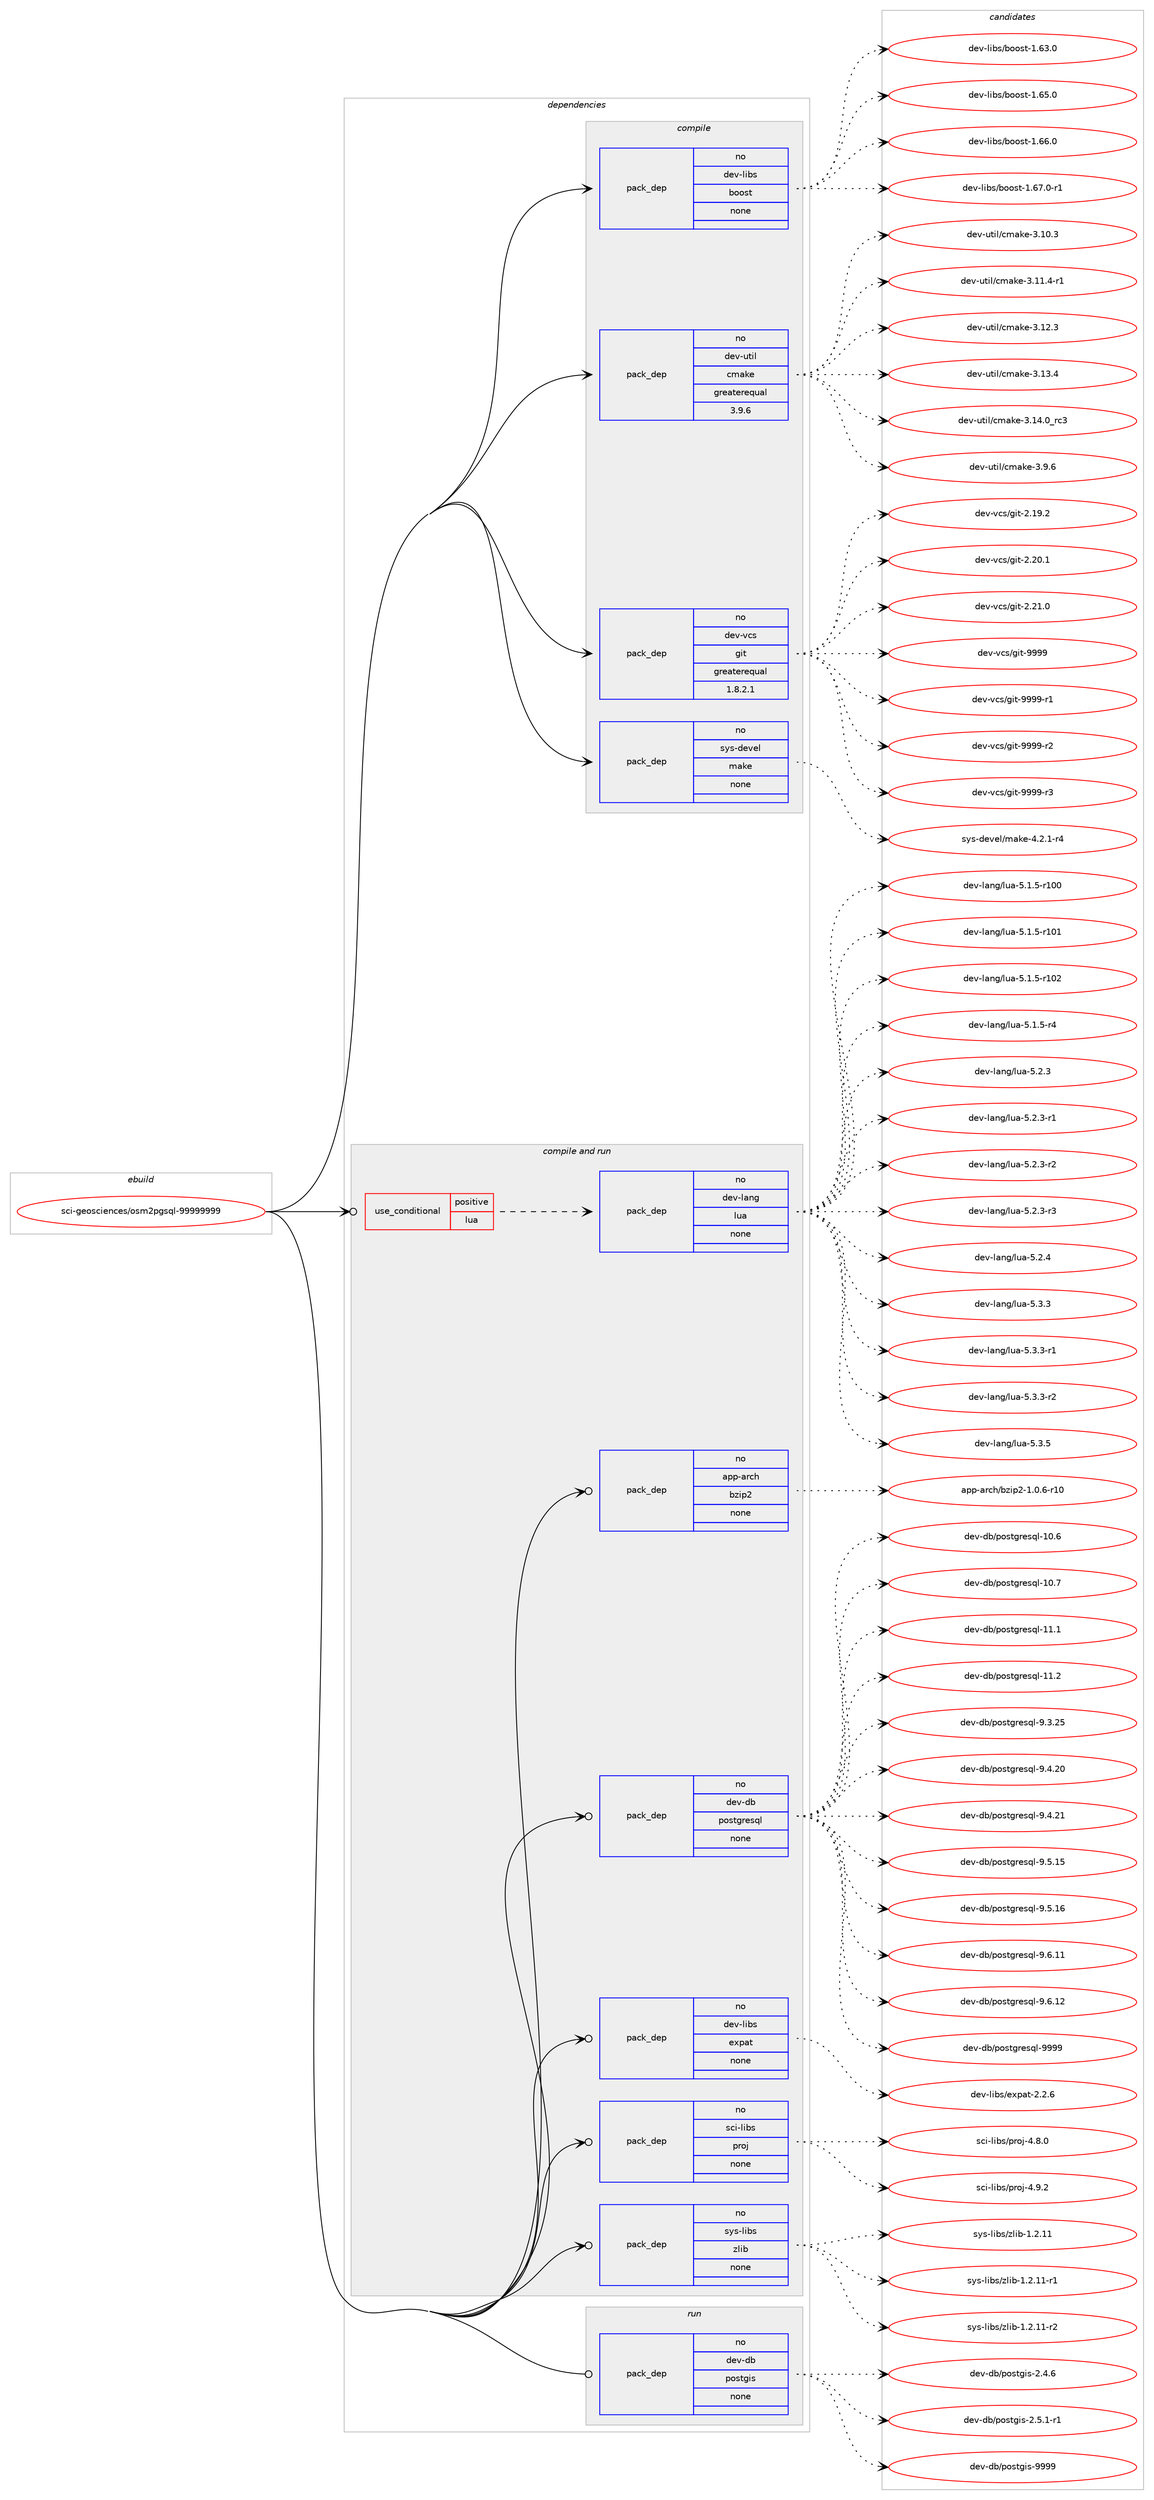 digraph prolog {

# *************
# Graph options
# *************

newrank=true;
concentrate=true;
compound=true;
graph [rankdir=LR,fontname=Helvetica,fontsize=10,ranksep=1.5];#, ranksep=2.5, nodesep=0.2];
edge  [arrowhead=vee];
node  [fontname=Helvetica,fontsize=10];

# **********
# The ebuild
# **********

subgraph cluster_leftcol {
color=gray;
rank=same;
label=<<i>ebuild</i>>;
id [label="sci-geosciences/osm2pgsql-99999999", color=red, width=4, href="../sci-geosciences/osm2pgsql-99999999.svg"];
}

# ****************
# The dependencies
# ****************

subgraph cluster_midcol {
color=gray;
label=<<i>dependencies</i>>;
subgraph cluster_compile {
fillcolor="#eeeeee";
style=filled;
label=<<i>compile</i>>;
subgraph pack1210908 {
dependency1691487 [label=<<TABLE BORDER="0" CELLBORDER="1" CELLSPACING="0" CELLPADDING="4" WIDTH="220"><TR><TD ROWSPAN="6" CELLPADDING="30">pack_dep</TD></TR><TR><TD WIDTH="110">no</TD></TR><TR><TD>dev-libs</TD></TR><TR><TD>boost</TD></TR><TR><TD>none</TD></TR><TR><TD></TD></TR></TABLE>>, shape=none, color=blue];
}
id:e -> dependency1691487:w [weight=20,style="solid",arrowhead="vee"];
subgraph pack1210909 {
dependency1691488 [label=<<TABLE BORDER="0" CELLBORDER="1" CELLSPACING="0" CELLPADDING="4" WIDTH="220"><TR><TD ROWSPAN="6" CELLPADDING="30">pack_dep</TD></TR><TR><TD WIDTH="110">no</TD></TR><TR><TD>dev-util</TD></TR><TR><TD>cmake</TD></TR><TR><TD>greaterequal</TD></TR><TR><TD>3.9.6</TD></TR></TABLE>>, shape=none, color=blue];
}
id:e -> dependency1691488:w [weight=20,style="solid",arrowhead="vee"];
subgraph pack1210910 {
dependency1691489 [label=<<TABLE BORDER="0" CELLBORDER="1" CELLSPACING="0" CELLPADDING="4" WIDTH="220"><TR><TD ROWSPAN="6" CELLPADDING="30">pack_dep</TD></TR><TR><TD WIDTH="110">no</TD></TR><TR><TD>dev-vcs</TD></TR><TR><TD>git</TD></TR><TR><TD>greaterequal</TD></TR><TR><TD>1.8.2.1</TD></TR></TABLE>>, shape=none, color=blue];
}
id:e -> dependency1691489:w [weight=20,style="solid",arrowhead="vee"];
subgraph pack1210911 {
dependency1691490 [label=<<TABLE BORDER="0" CELLBORDER="1" CELLSPACING="0" CELLPADDING="4" WIDTH="220"><TR><TD ROWSPAN="6" CELLPADDING="30">pack_dep</TD></TR><TR><TD WIDTH="110">no</TD></TR><TR><TD>sys-devel</TD></TR><TR><TD>make</TD></TR><TR><TD>none</TD></TR><TR><TD></TD></TR></TABLE>>, shape=none, color=blue];
}
id:e -> dependency1691490:w [weight=20,style="solid",arrowhead="vee"];
}
subgraph cluster_compileandrun {
fillcolor="#eeeeee";
style=filled;
label=<<i>compile and run</i>>;
subgraph cond452871 {
dependency1691491 [label=<<TABLE BORDER="0" CELLBORDER="1" CELLSPACING="0" CELLPADDING="4"><TR><TD ROWSPAN="3" CELLPADDING="10">use_conditional</TD></TR><TR><TD>positive</TD></TR><TR><TD>lua</TD></TR></TABLE>>, shape=none, color=red];
subgraph pack1210912 {
dependency1691492 [label=<<TABLE BORDER="0" CELLBORDER="1" CELLSPACING="0" CELLPADDING="4" WIDTH="220"><TR><TD ROWSPAN="6" CELLPADDING="30">pack_dep</TD></TR><TR><TD WIDTH="110">no</TD></TR><TR><TD>dev-lang</TD></TR><TR><TD>lua</TD></TR><TR><TD>none</TD></TR><TR><TD></TD></TR></TABLE>>, shape=none, color=blue];
}
dependency1691491:e -> dependency1691492:w [weight=20,style="dashed",arrowhead="vee"];
}
id:e -> dependency1691491:w [weight=20,style="solid",arrowhead="odotvee"];
subgraph pack1210913 {
dependency1691493 [label=<<TABLE BORDER="0" CELLBORDER="1" CELLSPACING="0" CELLPADDING="4" WIDTH="220"><TR><TD ROWSPAN="6" CELLPADDING="30">pack_dep</TD></TR><TR><TD WIDTH="110">no</TD></TR><TR><TD>app-arch</TD></TR><TR><TD>bzip2</TD></TR><TR><TD>none</TD></TR><TR><TD></TD></TR></TABLE>>, shape=none, color=blue];
}
id:e -> dependency1691493:w [weight=20,style="solid",arrowhead="odotvee"];
subgraph pack1210914 {
dependency1691494 [label=<<TABLE BORDER="0" CELLBORDER="1" CELLSPACING="0" CELLPADDING="4" WIDTH="220"><TR><TD ROWSPAN="6" CELLPADDING="30">pack_dep</TD></TR><TR><TD WIDTH="110">no</TD></TR><TR><TD>dev-db</TD></TR><TR><TD>postgresql</TD></TR><TR><TD>none</TD></TR><TR><TD></TD></TR></TABLE>>, shape=none, color=blue];
}
id:e -> dependency1691494:w [weight=20,style="solid",arrowhead="odotvee"];
subgraph pack1210915 {
dependency1691495 [label=<<TABLE BORDER="0" CELLBORDER="1" CELLSPACING="0" CELLPADDING="4" WIDTH="220"><TR><TD ROWSPAN="6" CELLPADDING="30">pack_dep</TD></TR><TR><TD WIDTH="110">no</TD></TR><TR><TD>dev-libs</TD></TR><TR><TD>expat</TD></TR><TR><TD>none</TD></TR><TR><TD></TD></TR></TABLE>>, shape=none, color=blue];
}
id:e -> dependency1691495:w [weight=20,style="solid",arrowhead="odotvee"];
subgraph pack1210916 {
dependency1691496 [label=<<TABLE BORDER="0" CELLBORDER="1" CELLSPACING="0" CELLPADDING="4" WIDTH="220"><TR><TD ROWSPAN="6" CELLPADDING="30">pack_dep</TD></TR><TR><TD WIDTH="110">no</TD></TR><TR><TD>sci-libs</TD></TR><TR><TD>proj</TD></TR><TR><TD>none</TD></TR><TR><TD></TD></TR></TABLE>>, shape=none, color=blue];
}
id:e -> dependency1691496:w [weight=20,style="solid",arrowhead="odotvee"];
subgraph pack1210917 {
dependency1691497 [label=<<TABLE BORDER="0" CELLBORDER="1" CELLSPACING="0" CELLPADDING="4" WIDTH="220"><TR><TD ROWSPAN="6" CELLPADDING="30">pack_dep</TD></TR><TR><TD WIDTH="110">no</TD></TR><TR><TD>sys-libs</TD></TR><TR><TD>zlib</TD></TR><TR><TD>none</TD></TR><TR><TD></TD></TR></TABLE>>, shape=none, color=blue];
}
id:e -> dependency1691497:w [weight=20,style="solid",arrowhead="odotvee"];
}
subgraph cluster_run {
fillcolor="#eeeeee";
style=filled;
label=<<i>run</i>>;
subgraph pack1210918 {
dependency1691498 [label=<<TABLE BORDER="0" CELLBORDER="1" CELLSPACING="0" CELLPADDING="4" WIDTH="220"><TR><TD ROWSPAN="6" CELLPADDING="30">pack_dep</TD></TR><TR><TD WIDTH="110">no</TD></TR><TR><TD>dev-db</TD></TR><TR><TD>postgis</TD></TR><TR><TD>none</TD></TR><TR><TD></TD></TR></TABLE>>, shape=none, color=blue];
}
id:e -> dependency1691498:w [weight=20,style="solid",arrowhead="odot"];
}
}

# **************
# The candidates
# **************

subgraph cluster_choices {
rank=same;
color=gray;
label=<<i>candidates</i>>;

subgraph choice1210908 {
color=black;
nodesep=1;
choice1001011184510810598115479811111111511645494654514648 [label="dev-libs/boost-1.63.0", color=red, width=4,href="../dev-libs/boost-1.63.0.svg"];
choice1001011184510810598115479811111111511645494654534648 [label="dev-libs/boost-1.65.0", color=red, width=4,href="../dev-libs/boost-1.65.0.svg"];
choice1001011184510810598115479811111111511645494654544648 [label="dev-libs/boost-1.66.0", color=red, width=4,href="../dev-libs/boost-1.66.0.svg"];
choice10010111845108105981154798111111115116454946545546484511449 [label="dev-libs/boost-1.67.0-r1", color=red, width=4,href="../dev-libs/boost-1.67.0-r1.svg"];
dependency1691487:e -> choice1001011184510810598115479811111111511645494654514648:w [style=dotted,weight="100"];
dependency1691487:e -> choice1001011184510810598115479811111111511645494654534648:w [style=dotted,weight="100"];
dependency1691487:e -> choice1001011184510810598115479811111111511645494654544648:w [style=dotted,weight="100"];
dependency1691487:e -> choice10010111845108105981154798111111115116454946545546484511449:w [style=dotted,weight="100"];
}
subgraph choice1210909 {
color=black;
nodesep=1;
choice1001011184511711610510847991099710710145514649484651 [label="dev-util/cmake-3.10.3", color=red, width=4,href="../dev-util/cmake-3.10.3.svg"];
choice10010111845117116105108479910997107101455146494946524511449 [label="dev-util/cmake-3.11.4-r1", color=red, width=4,href="../dev-util/cmake-3.11.4-r1.svg"];
choice1001011184511711610510847991099710710145514649504651 [label="dev-util/cmake-3.12.3", color=red, width=4,href="../dev-util/cmake-3.12.3.svg"];
choice1001011184511711610510847991099710710145514649514652 [label="dev-util/cmake-3.13.4", color=red, width=4,href="../dev-util/cmake-3.13.4.svg"];
choice1001011184511711610510847991099710710145514649524648951149951 [label="dev-util/cmake-3.14.0_rc3", color=red, width=4,href="../dev-util/cmake-3.14.0_rc3.svg"];
choice10010111845117116105108479910997107101455146574654 [label="dev-util/cmake-3.9.6", color=red, width=4,href="../dev-util/cmake-3.9.6.svg"];
dependency1691488:e -> choice1001011184511711610510847991099710710145514649484651:w [style=dotted,weight="100"];
dependency1691488:e -> choice10010111845117116105108479910997107101455146494946524511449:w [style=dotted,weight="100"];
dependency1691488:e -> choice1001011184511711610510847991099710710145514649504651:w [style=dotted,weight="100"];
dependency1691488:e -> choice1001011184511711610510847991099710710145514649514652:w [style=dotted,weight="100"];
dependency1691488:e -> choice1001011184511711610510847991099710710145514649524648951149951:w [style=dotted,weight="100"];
dependency1691488:e -> choice10010111845117116105108479910997107101455146574654:w [style=dotted,weight="100"];
}
subgraph choice1210910 {
color=black;
nodesep=1;
choice10010111845118991154710310511645504649574650 [label="dev-vcs/git-2.19.2", color=red, width=4,href="../dev-vcs/git-2.19.2.svg"];
choice10010111845118991154710310511645504650484649 [label="dev-vcs/git-2.20.1", color=red, width=4,href="../dev-vcs/git-2.20.1.svg"];
choice10010111845118991154710310511645504650494648 [label="dev-vcs/git-2.21.0", color=red, width=4,href="../dev-vcs/git-2.21.0.svg"];
choice1001011184511899115471031051164557575757 [label="dev-vcs/git-9999", color=red, width=4,href="../dev-vcs/git-9999.svg"];
choice10010111845118991154710310511645575757574511449 [label="dev-vcs/git-9999-r1", color=red, width=4,href="../dev-vcs/git-9999-r1.svg"];
choice10010111845118991154710310511645575757574511450 [label="dev-vcs/git-9999-r2", color=red, width=4,href="../dev-vcs/git-9999-r2.svg"];
choice10010111845118991154710310511645575757574511451 [label="dev-vcs/git-9999-r3", color=red, width=4,href="../dev-vcs/git-9999-r3.svg"];
dependency1691489:e -> choice10010111845118991154710310511645504649574650:w [style=dotted,weight="100"];
dependency1691489:e -> choice10010111845118991154710310511645504650484649:w [style=dotted,weight="100"];
dependency1691489:e -> choice10010111845118991154710310511645504650494648:w [style=dotted,weight="100"];
dependency1691489:e -> choice1001011184511899115471031051164557575757:w [style=dotted,weight="100"];
dependency1691489:e -> choice10010111845118991154710310511645575757574511449:w [style=dotted,weight="100"];
dependency1691489:e -> choice10010111845118991154710310511645575757574511450:w [style=dotted,weight="100"];
dependency1691489:e -> choice10010111845118991154710310511645575757574511451:w [style=dotted,weight="100"];
}
subgraph choice1210911 {
color=black;
nodesep=1;
choice1151211154510010111810110847109971071014552465046494511452 [label="sys-devel/make-4.2.1-r4", color=red, width=4,href="../sys-devel/make-4.2.1-r4.svg"];
dependency1691490:e -> choice1151211154510010111810110847109971071014552465046494511452:w [style=dotted,weight="100"];
}
subgraph choice1210912 {
color=black;
nodesep=1;
choice1001011184510897110103471081179745534649465345114494848 [label="dev-lang/lua-5.1.5-r100", color=red, width=4,href="../dev-lang/lua-5.1.5-r100.svg"];
choice1001011184510897110103471081179745534649465345114494849 [label="dev-lang/lua-5.1.5-r101", color=red, width=4,href="../dev-lang/lua-5.1.5-r101.svg"];
choice1001011184510897110103471081179745534649465345114494850 [label="dev-lang/lua-5.1.5-r102", color=red, width=4,href="../dev-lang/lua-5.1.5-r102.svg"];
choice100101118451089711010347108117974553464946534511452 [label="dev-lang/lua-5.1.5-r4", color=red, width=4,href="../dev-lang/lua-5.1.5-r4.svg"];
choice10010111845108971101034710811797455346504651 [label="dev-lang/lua-5.2.3", color=red, width=4,href="../dev-lang/lua-5.2.3.svg"];
choice100101118451089711010347108117974553465046514511449 [label="dev-lang/lua-5.2.3-r1", color=red, width=4,href="../dev-lang/lua-5.2.3-r1.svg"];
choice100101118451089711010347108117974553465046514511450 [label="dev-lang/lua-5.2.3-r2", color=red, width=4,href="../dev-lang/lua-5.2.3-r2.svg"];
choice100101118451089711010347108117974553465046514511451 [label="dev-lang/lua-5.2.3-r3", color=red, width=4,href="../dev-lang/lua-5.2.3-r3.svg"];
choice10010111845108971101034710811797455346504652 [label="dev-lang/lua-5.2.4", color=red, width=4,href="../dev-lang/lua-5.2.4.svg"];
choice10010111845108971101034710811797455346514651 [label="dev-lang/lua-5.3.3", color=red, width=4,href="../dev-lang/lua-5.3.3.svg"];
choice100101118451089711010347108117974553465146514511449 [label="dev-lang/lua-5.3.3-r1", color=red, width=4,href="../dev-lang/lua-5.3.3-r1.svg"];
choice100101118451089711010347108117974553465146514511450 [label="dev-lang/lua-5.3.3-r2", color=red, width=4,href="../dev-lang/lua-5.3.3-r2.svg"];
choice10010111845108971101034710811797455346514653 [label="dev-lang/lua-5.3.5", color=red, width=4,href="../dev-lang/lua-5.3.5.svg"];
dependency1691492:e -> choice1001011184510897110103471081179745534649465345114494848:w [style=dotted,weight="100"];
dependency1691492:e -> choice1001011184510897110103471081179745534649465345114494849:w [style=dotted,weight="100"];
dependency1691492:e -> choice1001011184510897110103471081179745534649465345114494850:w [style=dotted,weight="100"];
dependency1691492:e -> choice100101118451089711010347108117974553464946534511452:w [style=dotted,weight="100"];
dependency1691492:e -> choice10010111845108971101034710811797455346504651:w [style=dotted,weight="100"];
dependency1691492:e -> choice100101118451089711010347108117974553465046514511449:w [style=dotted,weight="100"];
dependency1691492:e -> choice100101118451089711010347108117974553465046514511450:w [style=dotted,weight="100"];
dependency1691492:e -> choice100101118451089711010347108117974553465046514511451:w [style=dotted,weight="100"];
dependency1691492:e -> choice10010111845108971101034710811797455346504652:w [style=dotted,weight="100"];
dependency1691492:e -> choice10010111845108971101034710811797455346514651:w [style=dotted,weight="100"];
dependency1691492:e -> choice100101118451089711010347108117974553465146514511449:w [style=dotted,weight="100"];
dependency1691492:e -> choice100101118451089711010347108117974553465146514511450:w [style=dotted,weight="100"];
dependency1691492:e -> choice10010111845108971101034710811797455346514653:w [style=dotted,weight="100"];
}
subgraph choice1210913 {
color=black;
nodesep=1;
choice97112112459711499104479812210511250454946484654451144948 [label="app-arch/bzip2-1.0.6-r10", color=red, width=4,href="../app-arch/bzip2-1.0.6-r10.svg"];
dependency1691493:e -> choice97112112459711499104479812210511250454946484654451144948:w [style=dotted,weight="100"];
}
subgraph choice1210914 {
color=black;
nodesep=1;
choice1001011184510098471121111151161031141011151131084549484654 [label="dev-db/postgresql-10.6", color=red, width=4,href="../dev-db/postgresql-10.6.svg"];
choice1001011184510098471121111151161031141011151131084549484655 [label="dev-db/postgresql-10.7", color=red, width=4,href="../dev-db/postgresql-10.7.svg"];
choice1001011184510098471121111151161031141011151131084549494649 [label="dev-db/postgresql-11.1", color=red, width=4,href="../dev-db/postgresql-11.1.svg"];
choice1001011184510098471121111151161031141011151131084549494650 [label="dev-db/postgresql-11.2", color=red, width=4,href="../dev-db/postgresql-11.2.svg"];
choice10010111845100984711211111511610311410111511310845574651465053 [label="dev-db/postgresql-9.3.25", color=red, width=4,href="../dev-db/postgresql-9.3.25.svg"];
choice10010111845100984711211111511610311410111511310845574652465048 [label="dev-db/postgresql-9.4.20", color=red, width=4,href="../dev-db/postgresql-9.4.20.svg"];
choice10010111845100984711211111511610311410111511310845574652465049 [label="dev-db/postgresql-9.4.21", color=red, width=4,href="../dev-db/postgresql-9.4.21.svg"];
choice10010111845100984711211111511610311410111511310845574653464953 [label="dev-db/postgresql-9.5.15", color=red, width=4,href="../dev-db/postgresql-9.5.15.svg"];
choice10010111845100984711211111511610311410111511310845574653464954 [label="dev-db/postgresql-9.5.16", color=red, width=4,href="../dev-db/postgresql-9.5.16.svg"];
choice10010111845100984711211111511610311410111511310845574654464949 [label="dev-db/postgresql-9.6.11", color=red, width=4,href="../dev-db/postgresql-9.6.11.svg"];
choice10010111845100984711211111511610311410111511310845574654464950 [label="dev-db/postgresql-9.6.12", color=red, width=4,href="../dev-db/postgresql-9.6.12.svg"];
choice1001011184510098471121111151161031141011151131084557575757 [label="dev-db/postgresql-9999", color=red, width=4,href="../dev-db/postgresql-9999.svg"];
dependency1691494:e -> choice1001011184510098471121111151161031141011151131084549484654:w [style=dotted,weight="100"];
dependency1691494:e -> choice1001011184510098471121111151161031141011151131084549484655:w [style=dotted,weight="100"];
dependency1691494:e -> choice1001011184510098471121111151161031141011151131084549494649:w [style=dotted,weight="100"];
dependency1691494:e -> choice1001011184510098471121111151161031141011151131084549494650:w [style=dotted,weight="100"];
dependency1691494:e -> choice10010111845100984711211111511610311410111511310845574651465053:w [style=dotted,weight="100"];
dependency1691494:e -> choice10010111845100984711211111511610311410111511310845574652465048:w [style=dotted,weight="100"];
dependency1691494:e -> choice10010111845100984711211111511610311410111511310845574652465049:w [style=dotted,weight="100"];
dependency1691494:e -> choice10010111845100984711211111511610311410111511310845574653464953:w [style=dotted,weight="100"];
dependency1691494:e -> choice10010111845100984711211111511610311410111511310845574653464954:w [style=dotted,weight="100"];
dependency1691494:e -> choice10010111845100984711211111511610311410111511310845574654464949:w [style=dotted,weight="100"];
dependency1691494:e -> choice10010111845100984711211111511610311410111511310845574654464950:w [style=dotted,weight="100"];
dependency1691494:e -> choice1001011184510098471121111151161031141011151131084557575757:w [style=dotted,weight="100"];
}
subgraph choice1210915 {
color=black;
nodesep=1;
choice10010111845108105981154710112011297116455046504654 [label="dev-libs/expat-2.2.6", color=red, width=4,href="../dev-libs/expat-2.2.6.svg"];
dependency1691495:e -> choice10010111845108105981154710112011297116455046504654:w [style=dotted,weight="100"];
}
subgraph choice1210916 {
color=black;
nodesep=1;
choice11599105451081059811547112114111106455246564648 [label="sci-libs/proj-4.8.0", color=red, width=4,href="../sci-libs/proj-4.8.0.svg"];
choice11599105451081059811547112114111106455246574650 [label="sci-libs/proj-4.9.2", color=red, width=4,href="../sci-libs/proj-4.9.2.svg"];
dependency1691496:e -> choice11599105451081059811547112114111106455246564648:w [style=dotted,weight="100"];
dependency1691496:e -> choice11599105451081059811547112114111106455246574650:w [style=dotted,weight="100"];
}
subgraph choice1210917 {
color=black;
nodesep=1;
choice1151211154510810598115471221081059845494650464949 [label="sys-libs/zlib-1.2.11", color=red, width=4,href="../sys-libs/zlib-1.2.11.svg"];
choice11512111545108105981154712210810598454946504649494511449 [label="sys-libs/zlib-1.2.11-r1", color=red, width=4,href="../sys-libs/zlib-1.2.11-r1.svg"];
choice11512111545108105981154712210810598454946504649494511450 [label="sys-libs/zlib-1.2.11-r2", color=red, width=4,href="../sys-libs/zlib-1.2.11-r2.svg"];
dependency1691497:e -> choice1151211154510810598115471221081059845494650464949:w [style=dotted,weight="100"];
dependency1691497:e -> choice11512111545108105981154712210810598454946504649494511449:w [style=dotted,weight="100"];
dependency1691497:e -> choice11512111545108105981154712210810598454946504649494511450:w [style=dotted,weight="100"];
}
subgraph choice1210918 {
color=black;
nodesep=1;
choice100101118451009847112111115116103105115455046524654 [label="dev-db/postgis-2.4.6", color=red, width=4,href="../dev-db/postgis-2.4.6.svg"];
choice1001011184510098471121111151161031051154550465346494511449 [label="dev-db/postgis-2.5.1-r1", color=red, width=4,href="../dev-db/postgis-2.5.1-r1.svg"];
choice1001011184510098471121111151161031051154557575757 [label="dev-db/postgis-9999", color=red, width=4,href="../dev-db/postgis-9999.svg"];
dependency1691498:e -> choice100101118451009847112111115116103105115455046524654:w [style=dotted,weight="100"];
dependency1691498:e -> choice1001011184510098471121111151161031051154550465346494511449:w [style=dotted,weight="100"];
dependency1691498:e -> choice1001011184510098471121111151161031051154557575757:w [style=dotted,weight="100"];
}
}

}
